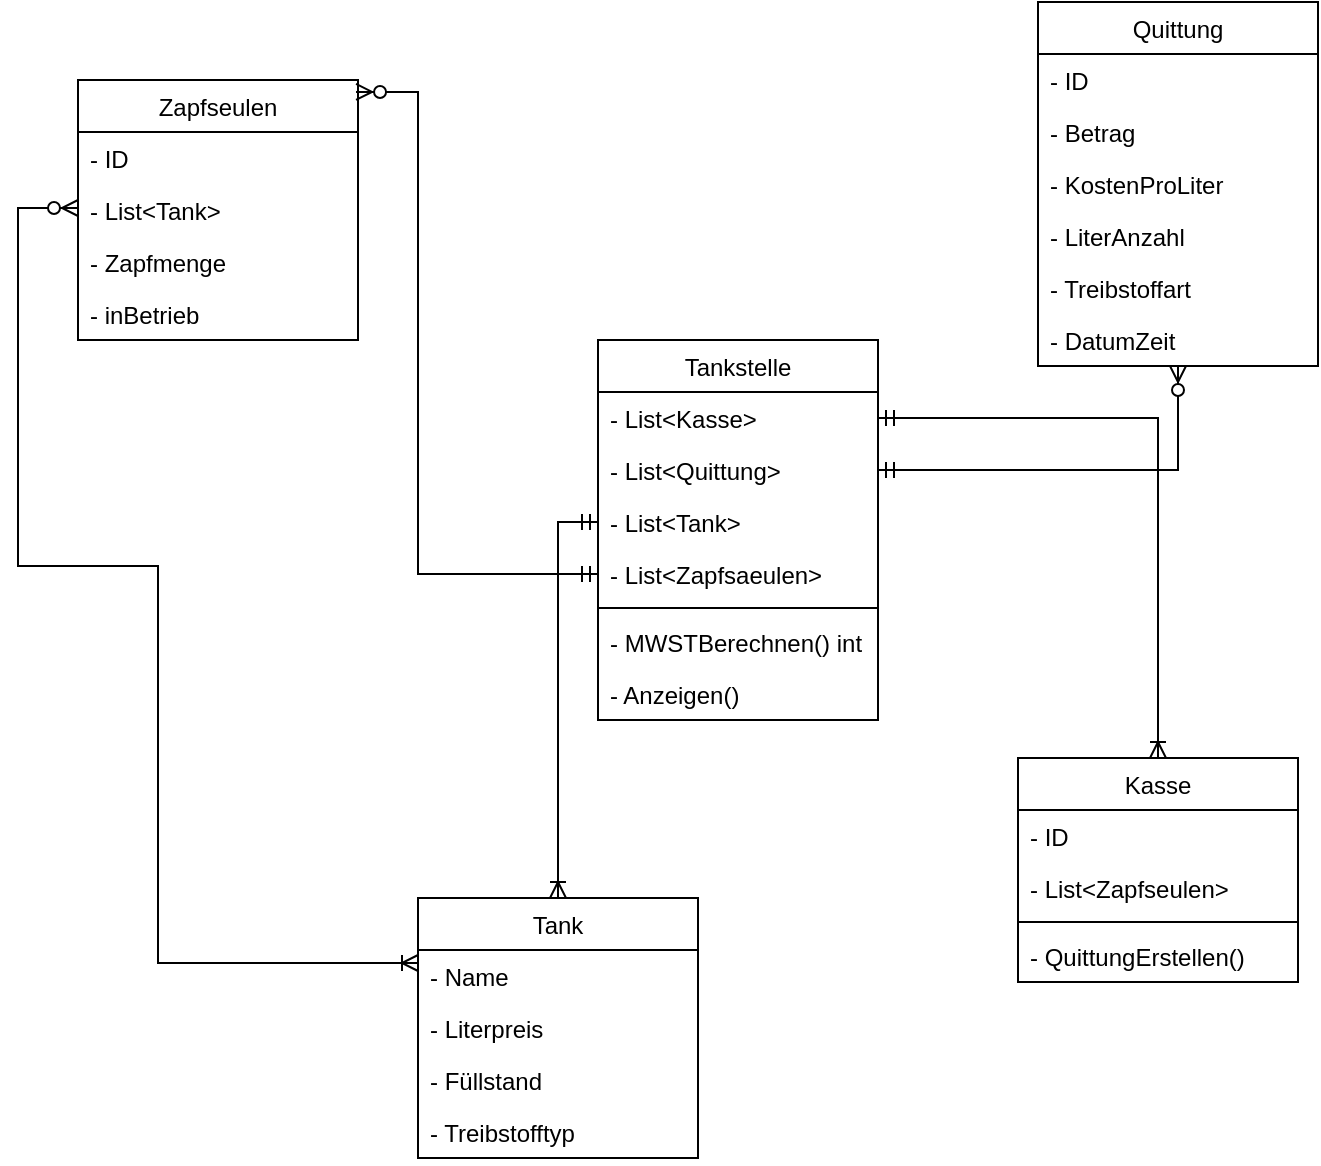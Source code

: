 <mxfile version="12.0.0" type="device" pages="1"><diagram id="Oa4c6bUNIqsEXsvh9SK9" name="Page-1"><mxGraphModel dx="1182" dy="764" grid="1" gridSize="10" guides="1" tooltips="1" connect="1" arrows="1" fold="1" page="1" pageScale="1" pageWidth="850" pageHeight="1100" math="0" shadow="0"><root><mxCell id="0"/><mxCell id="1" parent="0"/><mxCell id="P8bkj5b-AHPH3cN9VqiF-1" value="Tankstelle" style="swimlane;fontStyle=0;childLayout=stackLayout;horizontal=1;startSize=26;fillColor=none;horizontalStack=0;resizeParent=1;resizeParentMax=0;resizeLast=0;collapsible=1;marginBottom=0;" parent="1" vertex="1"><mxGeometry x="340" y="201" width="140" height="190" as="geometry"/></mxCell><mxCell id="P8bkj5b-AHPH3cN9VqiF-2" value="- List&lt;Kasse&gt;" style="text;strokeColor=none;fillColor=none;align=left;verticalAlign=top;spacingLeft=4;spacingRight=4;overflow=hidden;rotatable=0;points=[[0,0.5],[1,0.5]];portConstraint=eastwest;" parent="P8bkj5b-AHPH3cN9VqiF-1" vertex="1"><mxGeometry y="26" width="140" height="26" as="geometry"/></mxCell><mxCell id="P8bkj5b-AHPH3cN9VqiF-3" value="- List&lt;Quittung&gt;" style="text;strokeColor=none;fillColor=none;align=left;verticalAlign=top;spacingLeft=4;spacingRight=4;overflow=hidden;rotatable=0;points=[[0,0.5],[1,0.5]];portConstraint=eastwest;" parent="P8bkj5b-AHPH3cN9VqiF-1" vertex="1"><mxGeometry y="52" width="140" height="26" as="geometry"/></mxCell><mxCell id="P8bkj5b-AHPH3cN9VqiF-4" value="- List&lt;Tank&gt;" style="text;strokeColor=none;fillColor=none;align=left;verticalAlign=top;spacingLeft=4;spacingRight=4;overflow=hidden;rotatable=0;points=[[0,0.5],[1,0.5]];portConstraint=eastwest;" parent="P8bkj5b-AHPH3cN9VqiF-1" vertex="1"><mxGeometry y="78" width="140" height="26" as="geometry"/></mxCell><mxCell id="P8bkj5b-AHPH3cN9VqiF-5" value="- List&lt;Zapfsaeulen&gt;" style="text;strokeColor=none;fillColor=none;align=left;verticalAlign=top;spacingLeft=4;spacingRight=4;overflow=hidden;rotatable=0;points=[[0,0.5],[1,0.5]];portConstraint=eastwest;" parent="P8bkj5b-AHPH3cN9VqiF-1" vertex="1"><mxGeometry y="104" width="140" height="26" as="geometry"/></mxCell><mxCell id="P8bkj5b-AHPH3cN9VqiF-7" value="" style="line;strokeWidth=1;fillColor=none;align=left;verticalAlign=middle;spacingTop=-1;spacingLeft=3;spacingRight=3;rotatable=0;labelPosition=right;points=[];portConstraint=eastwest;" parent="P8bkj5b-AHPH3cN9VqiF-1" vertex="1"><mxGeometry y="130" width="140" height="8" as="geometry"/></mxCell><mxCell id="P8bkj5b-AHPH3cN9VqiF-6" value="- MWSTBerechnen() int" style="text;strokeColor=none;fillColor=none;align=left;verticalAlign=top;spacingLeft=4;spacingRight=4;overflow=hidden;rotatable=0;points=[[0,0.5],[1,0.5]];portConstraint=eastwest;" parent="P8bkj5b-AHPH3cN9VqiF-1" vertex="1"><mxGeometry y="138" width="140" height="26" as="geometry"/></mxCell><mxCell id="ZYv1H08jNwBbfqB-nTk0-38" value="- Anzeigen()" style="text;strokeColor=none;fillColor=none;align=left;verticalAlign=top;spacingLeft=4;spacingRight=4;overflow=hidden;rotatable=0;points=[[0,0.5],[1,0.5]];portConstraint=eastwest;" vertex="1" parent="P8bkj5b-AHPH3cN9VqiF-1"><mxGeometry y="164" width="140" height="26" as="geometry"/></mxCell><mxCell id="ZYv1H08jNwBbfqB-nTk0-1" value="Quittung" style="swimlane;fontStyle=0;childLayout=stackLayout;horizontal=1;startSize=26;fillColor=none;horizontalStack=0;resizeParent=1;resizeParentMax=0;resizeLast=0;collapsible=1;marginBottom=0;" vertex="1" parent="1"><mxGeometry x="560" y="32" width="140" height="182" as="geometry"/></mxCell><mxCell id="ZYv1H08jNwBbfqB-nTk0-32" value="- ID" style="text;strokeColor=none;fillColor=none;align=left;verticalAlign=top;spacingLeft=4;spacingRight=4;overflow=hidden;rotatable=0;points=[[0,0.5],[1,0.5]];portConstraint=eastwest;" vertex="1" parent="ZYv1H08jNwBbfqB-nTk0-1"><mxGeometry y="26" width="140" height="26" as="geometry"/></mxCell><mxCell id="ZYv1H08jNwBbfqB-nTk0-37" value="- Betrag" style="text;strokeColor=none;fillColor=none;align=left;verticalAlign=top;spacingLeft=4;spacingRight=4;overflow=hidden;rotatable=0;points=[[0,0.5],[1,0.5]];portConstraint=eastwest;" vertex="1" parent="ZYv1H08jNwBbfqB-nTk0-1"><mxGeometry y="52" width="140" height="26" as="geometry"/></mxCell><mxCell id="ZYv1H08jNwBbfqB-nTk0-2" value="- KostenProLiter" style="text;strokeColor=none;fillColor=none;align=left;verticalAlign=top;spacingLeft=4;spacingRight=4;overflow=hidden;rotatable=0;points=[[0,0.5],[1,0.5]];portConstraint=eastwest;" vertex="1" parent="ZYv1H08jNwBbfqB-nTk0-1"><mxGeometry y="78" width="140" height="26" as="geometry"/></mxCell><mxCell id="ZYv1H08jNwBbfqB-nTk0-3" value="- LiterAnzahl" style="text;strokeColor=none;fillColor=none;align=left;verticalAlign=top;spacingLeft=4;spacingRight=4;overflow=hidden;rotatable=0;points=[[0,0.5],[1,0.5]];portConstraint=eastwest;" vertex="1" parent="ZYv1H08jNwBbfqB-nTk0-1"><mxGeometry y="104" width="140" height="26" as="geometry"/></mxCell><mxCell id="ZYv1H08jNwBbfqB-nTk0-4" value="- Treibstoffart" style="text;strokeColor=none;fillColor=none;align=left;verticalAlign=top;spacingLeft=4;spacingRight=4;overflow=hidden;rotatable=0;points=[[0,0.5],[1,0.5]];portConstraint=eastwest;" vertex="1" parent="ZYv1H08jNwBbfqB-nTk0-1"><mxGeometry y="130" width="140" height="26" as="geometry"/></mxCell><mxCell id="ZYv1H08jNwBbfqB-nTk0-13" value="- DatumZeit" style="text;strokeColor=none;fillColor=none;align=left;verticalAlign=top;spacingLeft=4;spacingRight=4;overflow=hidden;rotatable=0;points=[[0,0.5],[1,0.5]];portConstraint=eastwest;" vertex="1" parent="ZYv1H08jNwBbfqB-nTk0-1"><mxGeometry y="156" width="140" height="26" as="geometry"/></mxCell><mxCell id="ZYv1H08jNwBbfqB-nTk0-5" value="Kasse" style="swimlane;fontStyle=0;childLayout=stackLayout;horizontal=1;startSize=26;fillColor=none;horizontalStack=0;resizeParent=1;resizeParentMax=0;resizeLast=0;collapsible=1;marginBottom=0;" vertex="1" parent="1"><mxGeometry x="550" y="410" width="140" height="112" as="geometry"/></mxCell><mxCell id="ZYv1H08jNwBbfqB-nTk0-33" value="- ID" style="text;strokeColor=none;fillColor=none;align=left;verticalAlign=top;spacingLeft=4;spacingRight=4;overflow=hidden;rotatable=0;points=[[0,0.5],[1,0.5]];portConstraint=eastwest;" vertex="1" parent="ZYv1H08jNwBbfqB-nTk0-5"><mxGeometry y="26" width="140" height="26" as="geometry"/></mxCell><mxCell id="ZYv1H08jNwBbfqB-nTk0-6" value="- List&lt;Zapfseulen&gt;" style="text;strokeColor=none;fillColor=none;align=left;verticalAlign=top;spacingLeft=4;spacingRight=4;overflow=hidden;rotatable=0;points=[[0,0.5],[1,0.5]];portConstraint=eastwest;" vertex="1" parent="ZYv1H08jNwBbfqB-nTk0-5"><mxGeometry y="52" width="140" height="26" as="geometry"/></mxCell><mxCell id="ZYv1H08jNwBbfqB-nTk0-36" value="" style="line;strokeWidth=1;fillColor=none;align=left;verticalAlign=middle;spacingTop=-1;spacingLeft=3;spacingRight=3;rotatable=0;labelPosition=right;points=[];portConstraint=eastwest;" vertex="1" parent="ZYv1H08jNwBbfqB-nTk0-5"><mxGeometry y="78" width="140" height="8" as="geometry"/></mxCell><mxCell id="ZYv1H08jNwBbfqB-nTk0-35" value="- QuittungErstellen()" style="text;strokeColor=none;fillColor=none;align=left;verticalAlign=top;spacingLeft=4;spacingRight=4;overflow=hidden;rotatable=0;points=[[0,0.5],[1,0.5]];portConstraint=eastwest;" vertex="1" parent="ZYv1H08jNwBbfqB-nTk0-5"><mxGeometry y="86" width="140" height="26" as="geometry"/></mxCell><mxCell id="ZYv1H08jNwBbfqB-nTk0-9" style="edgeStyle=orthogonalEdgeStyle;rounded=0;orthogonalLoop=1;jettySize=auto;html=1;endArrow=ERzeroToMany;endFill=1;startArrow=ERmandOne;startFill=0;" edge="1" parent="1" source="P8bkj5b-AHPH3cN9VqiF-3" target="ZYv1H08jNwBbfqB-nTk0-1"><mxGeometry relative="1" as="geometry"/></mxCell><mxCell id="ZYv1H08jNwBbfqB-nTk0-10" style="edgeStyle=orthogonalEdgeStyle;rounded=0;orthogonalLoop=1;jettySize=auto;html=1;startArrow=ERmandOne;startFill=0;endArrow=ERoneToMany;endFill=0;" edge="1" parent="1" source="P8bkj5b-AHPH3cN9VqiF-2" target="ZYv1H08jNwBbfqB-nTk0-5"><mxGeometry relative="1" as="geometry"/></mxCell><mxCell id="ZYv1H08jNwBbfqB-nTk0-14" value="Tank" style="swimlane;fontStyle=0;childLayout=stackLayout;horizontal=1;startSize=26;fillColor=none;horizontalStack=0;resizeParent=1;resizeParentMax=0;resizeLast=0;collapsible=1;marginBottom=0;" vertex="1" parent="1"><mxGeometry x="250" y="480" width="140" height="130" as="geometry"/></mxCell><mxCell id="ZYv1H08jNwBbfqB-nTk0-25" value="- Name" style="text;strokeColor=none;fillColor=none;align=left;verticalAlign=top;spacingLeft=4;spacingRight=4;overflow=hidden;rotatable=0;points=[[0,0.5],[1,0.5]];portConstraint=eastwest;" vertex="1" parent="ZYv1H08jNwBbfqB-nTk0-14"><mxGeometry y="26" width="140" height="26" as="geometry"/></mxCell><mxCell id="ZYv1H08jNwBbfqB-nTk0-17" value="- Literpreis" style="text;strokeColor=none;fillColor=none;align=left;verticalAlign=top;spacingLeft=4;spacingRight=4;overflow=hidden;rotatable=0;points=[[0,0.5],[1,0.5]];portConstraint=eastwest;" vertex="1" parent="ZYv1H08jNwBbfqB-nTk0-14"><mxGeometry y="52" width="140" height="26" as="geometry"/></mxCell><mxCell id="ZYv1H08jNwBbfqB-nTk0-15" value="- Füllstand" style="text;strokeColor=none;fillColor=none;align=left;verticalAlign=top;spacingLeft=4;spacingRight=4;overflow=hidden;rotatable=0;points=[[0,0.5],[1,0.5]];portConstraint=eastwest;" vertex="1" parent="ZYv1H08jNwBbfqB-nTk0-14"><mxGeometry y="78" width="140" height="26" as="geometry"/></mxCell><mxCell id="ZYv1H08jNwBbfqB-nTk0-16" value="- Treibstofftyp" style="text;strokeColor=none;fillColor=none;align=left;verticalAlign=top;spacingLeft=4;spacingRight=4;overflow=hidden;rotatable=0;points=[[0,0.5],[1,0.5]];portConstraint=eastwest;" vertex="1" parent="ZYv1H08jNwBbfqB-nTk0-14"><mxGeometry y="104" width="140" height="26" as="geometry"/></mxCell><mxCell id="ZYv1H08jNwBbfqB-nTk0-18" style="edgeStyle=orthogonalEdgeStyle;rounded=0;orthogonalLoop=1;jettySize=auto;html=1;entryX=0.5;entryY=0;entryDx=0;entryDy=0;startArrow=ERmandOne;startFill=0;endArrow=ERoneToMany;endFill=0;" edge="1" parent="1" source="P8bkj5b-AHPH3cN9VqiF-4" target="ZYv1H08jNwBbfqB-nTk0-14"><mxGeometry relative="1" as="geometry"/></mxCell><mxCell id="ZYv1H08jNwBbfqB-nTk0-19" value="Zapfseulen" style="swimlane;fontStyle=0;childLayout=stackLayout;horizontal=1;startSize=26;fillColor=none;horizontalStack=0;resizeParent=1;resizeParentMax=0;resizeLast=0;collapsible=1;marginBottom=0;" vertex="1" parent="1"><mxGeometry x="80" y="71" width="140" height="130" as="geometry"/></mxCell><mxCell id="ZYv1H08jNwBbfqB-nTk0-20" value="- ID" style="text;strokeColor=none;fillColor=none;align=left;verticalAlign=top;spacingLeft=4;spacingRight=4;overflow=hidden;rotatable=0;points=[[0,0.5],[1,0.5]];portConstraint=eastwest;" vertex="1" parent="ZYv1H08jNwBbfqB-nTk0-19"><mxGeometry y="26" width="140" height="26" as="geometry"/></mxCell><mxCell id="ZYv1H08jNwBbfqB-nTk0-21" value="- List&lt;Tank&gt;" style="text;strokeColor=none;fillColor=none;align=left;verticalAlign=top;spacingLeft=4;spacingRight=4;overflow=hidden;rotatable=0;points=[[0,0.5],[1,0.5]];portConstraint=eastwest;" vertex="1" parent="ZYv1H08jNwBbfqB-nTk0-19"><mxGeometry y="52" width="140" height="26" as="geometry"/></mxCell><mxCell id="ZYv1H08jNwBbfqB-nTk0-22" value="- Zapfmenge" style="text;strokeColor=none;fillColor=none;align=left;verticalAlign=top;spacingLeft=4;spacingRight=4;overflow=hidden;rotatable=0;points=[[0,0.5],[1,0.5]];portConstraint=eastwest;" vertex="1" parent="ZYv1H08jNwBbfqB-nTk0-19"><mxGeometry y="78" width="140" height="26" as="geometry"/></mxCell><mxCell id="ZYv1H08jNwBbfqB-nTk0-23" value="- inBetrieb" style="text;strokeColor=none;fillColor=none;align=left;verticalAlign=top;spacingLeft=4;spacingRight=4;overflow=hidden;rotatable=0;points=[[0,0.5],[1,0.5]];portConstraint=eastwest;" vertex="1" parent="ZYv1H08jNwBbfqB-nTk0-19"><mxGeometry y="104" width="140" height="26" as="geometry"/></mxCell><mxCell id="ZYv1H08jNwBbfqB-nTk0-30" style="edgeStyle=orthogonalEdgeStyle;rounded=0;orthogonalLoop=1;jettySize=auto;html=1;entryX=0.993;entryY=0.046;entryDx=0;entryDy=0;entryPerimeter=0;startArrow=ERmandOne;startFill=0;endArrow=ERzeroToMany;endFill=1;" edge="1" parent="1" source="P8bkj5b-AHPH3cN9VqiF-5" target="ZYv1H08jNwBbfqB-nTk0-19"><mxGeometry relative="1" as="geometry"><Array as="points"><mxPoint x="250" y="318"/><mxPoint x="250" y="77"/></Array></mxGeometry></mxCell><mxCell id="ZYv1H08jNwBbfqB-nTk0-31" style="edgeStyle=orthogonalEdgeStyle;rounded=0;orthogonalLoop=1;jettySize=auto;html=1;entryX=0;entryY=0.25;entryDx=0;entryDy=0;startArrow=ERzeroToMany;startFill=1;endArrow=ERoneToMany;endFill=0;" edge="1" parent="1" source="ZYv1H08jNwBbfqB-nTk0-21" target="ZYv1H08jNwBbfqB-nTk0-14"><mxGeometry relative="1" as="geometry"><Array as="points"><mxPoint x="50" y="135"/><mxPoint x="50" y="314"/><mxPoint x="120" y="314"/><mxPoint x="120" y="513"/></Array></mxGeometry></mxCell></root></mxGraphModel></diagram></mxfile>